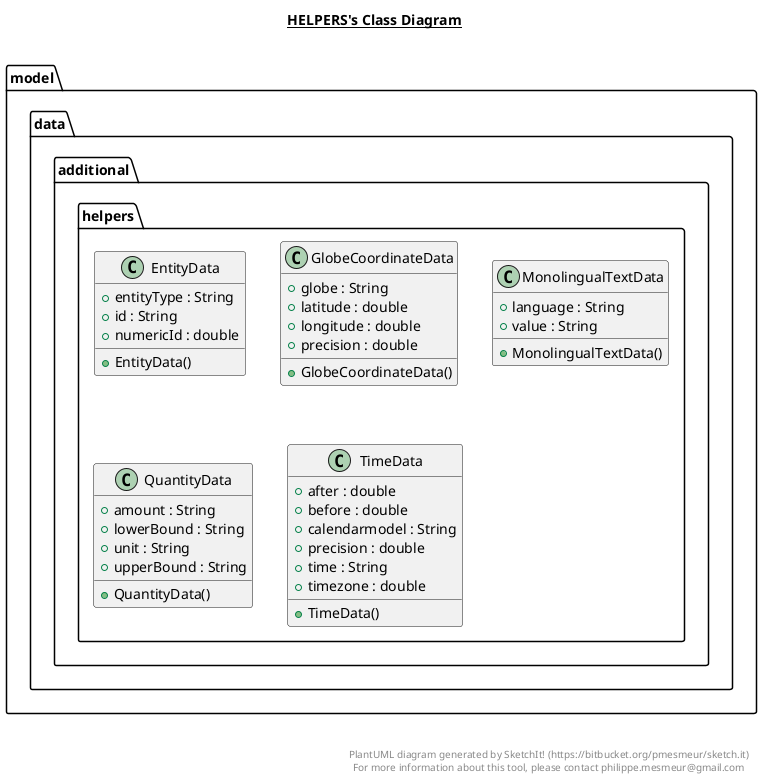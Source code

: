 @startuml

title __HELPERS's Class Diagram__\n

  namespace model.data {
    namespace additional {
      namespace helpers {
        class model.data.additional.helpers.EntityData {
            + entityType : String
            + id : String
            + numericId : double
            + EntityData()
        }
      }
    }
  }
  

  namespace model.data {
    namespace additional {
      namespace helpers {
        class model.data.additional.helpers.GlobeCoordinateData {
            + globe : String
            + latitude : double
            + longitude : double
            + precision : double
            + GlobeCoordinateData()
        }
      }
    }
  }
  

  namespace model.data {
    namespace additional {
      namespace helpers {
        class model.data.additional.helpers.MonolingualTextData {
            + language : String
            + value : String
            + MonolingualTextData()
        }
      }
    }
  }
  

  namespace model.data {
    namespace additional {
      namespace helpers {
        class model.data.additional.helpers.QuantityData {
            + amount : String
            + lowerBound : String
            + unit : String
            + upperBound : String
            + QuantityData()
        }
      }
    }
  }
  

  namespace model.data {
    namespace additional {
      namespace helpers {
        class model.data.additional.helpers.TimeData {
            + after : double
            + before : double
            + calendarmodel : String
            + precision : double
            + time : String
            + timezone : double
            + TimeData()
        }
      }
    }
  }
  



right footer


PlantUML diagram generated by SketchIt! (https://bitbucket.org/pmesmeur/sketch.it)
For more information about this tool, please contact philippe.mesmeur@gmail.com
endfooter

@enduml

